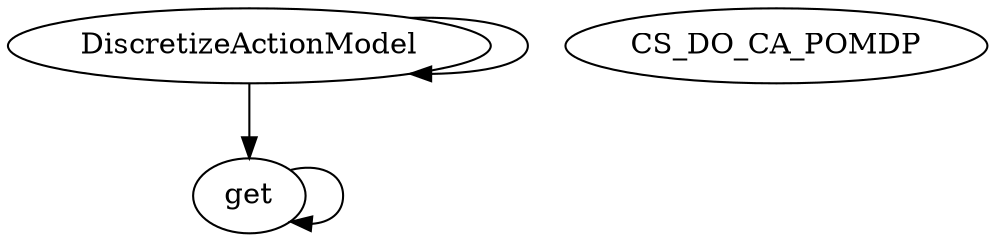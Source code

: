 /* Created by mdot for Matlab */
digraph m2html {
  DiscretizeActionModel -> DiscretizeActionModel;
  DiscretizeActionModel -> get;
  get -> get;

  CS_DO_CA_POMDP [URL="CS_DO_CA_POMDP.html"];
  DiscretizeActionModel [URL="DiscretizeActionModel.html"];
  get [URL="get.html"];
}